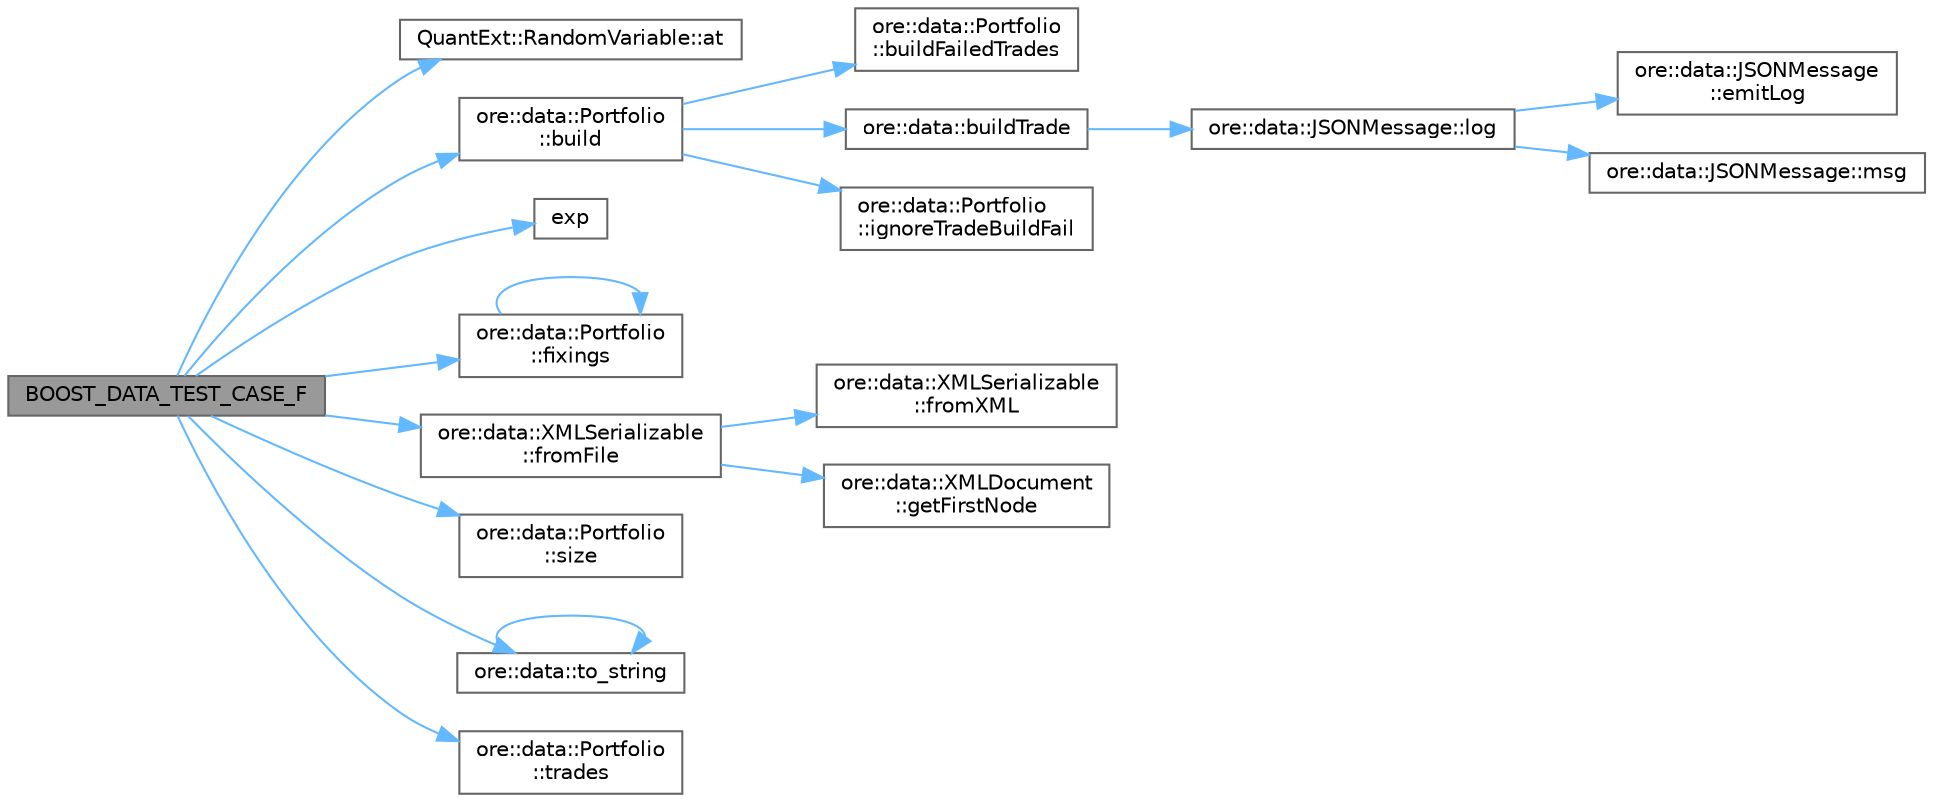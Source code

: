 digraph "BOOST_DATA_TEST_CASE_F"
{
 // INTERACTIVE_SVG=YES
 // LATEX_PDF_SIZE
  bgcolor="transparent";
  edge [fontname=Helvetica,fontsize=10,labelfontname=Helvetica,labelfontsize=10];
  node [fontname=Helvetica,fontsize=10,shape=box,height=0.2,width=0.4];
  rankdir="LR";
  Node1 [label="BOOST_DATA_TEST_CASE_F",height=0.2,width=0.4,color="gray40", fillcolor="grey60", style="filled", fontcolor="black",tooltip=" "];
  Node1 -> Node2 [color="steelblue1",style="solid"];
  Node2 [label="QuantExt::RandomVariable::at",height=0.2,width=0.4,color="grey40", fillcolor="white", style="filled",URL="C:/dev/ORE/documentation/QuantExt/doc/quantext.tag$struct_quant_ext_1_1_random_variable.html#a52b7b894964a2a061ce79c386c3e3e8f",tooltip=" "];
  Node1 -> Node3 [color="steelblue1",style="solid"];
  Node3 [label="ore::data::Portfolio\l::build",height=0.2,width=0.4,color="grey40", fillcolor="white", style="filled",URL="$classore_1_1data_1_1_portfolio.html#a78b7a46465ae740388a7061e932a1f26",tooltip="Call build on all trades in the portfolio, the context is included in error messages."];
  Node3 -> Node4 [color="steelblue1",style="solid"];
  Node4 [label="ore::data::Portfolio\l::buildFailedTrades",height=0.2,width=0.4,color="grey40", fillcolor="white", style="filled",URL="$classore_1_1data_1_1_portfolio.html#aa132f7e3db9728b12a14c975c9714c58",tooltip="Does this portfolio build failed trades?"];
  Node3 -> Node5 [color="steelblue1",style="solid"];
  Node5 [label="ore::data::buildTrade",height=0.2,width=0.4,color="grey40", fillcolor="white", style="filled",URL="$namespaceore_1_1data.html#a4189e2c4ca70a4330840992fb570b3b1",tooltip=" "];
  Node5 -> Node6 [color="steelblue1",style="solid"];
  Node6 [label="ore::data::JSONMessage::log",height=0.2,width=0.4,color="grey40", fillcolor="white", style="filled",URL="$classore_1_1data_1_1_j_s_o_n_message.html#a5e21eca2668ed948bdc409b19a78e5bb",tooltip="generate Boost log record to pass to corresponding sinks"];
  Node6 -> Node7 [color="steelblue1",style="solid"];
  Node7 [label="ore::data::JSONMessage\l::emitLog",height=0.2,width=0.4,color="grey40", fillcolor="white", style="filled",URL="$classore_1_1data_1_1_j_s_o_n_message.html#a6a9077605df871e6e961dd0099645b35",tooltip="generate Boost log record - this method is called by log()"];
  Node6 -> Node8 [color="steelblue1",style="solid"];
  Node8 [label="ore::data::JSONMessage::msg",height=0.2,width=0.4,color="grey40", fillcolor="white", style="filled",URL="$classore_1_1data_1_1_j_s_o_n_message.html#a39f83a0ab38c425a8844c8892b93d69e",tooltip="return a std::string for the log file"];
  Node3 -> Node9 [color="steelblue1",style="solid"];
  Node9 [label="ore::data::Portfolio\l::ignoreTradeBuildFail",height=0.2,width=0.4,color="grey40", fillcolor="white", style="filled",URL="$classore_1_1data_1_1_portfolio.html#a7687577d15ee357689a1b7c947cebb67",tooltip="Keep trade in the portfolio even after build fail."];
  Node1 -> Node10 [color="steelblue1",style="solid"];
  Node10 [label="exp",height=0.2,width=0.4,color="grey40", fillcolor="white", style="filled",URL="C:/dev/ORE/documentation/QuantExt/doc/quantext.tag$namespace_quant_ext.html#a11171c842d01ffacc4ec522e398070a9",tooltip=" "];
  Node1 -> Node11 [color="steelblue1",style="solid"];
  Node11 [label="ore::data::Portfolio\l::fixings",height=0.2,width=0.4,color="grey40", fillcolor="white", style="filled",URL="$classore_1_1data_1_1_portfolio.html#a2ed33909046227b812c8b6cd9bc44276",tooltip=" "];
  Node11 -> Node11 [color="steelblue1",style="solid"];
  Node1 -> Node12 [color="steelblue1",style="solid"];
  Node12 [label="ore::data::XMLSerializable\l::fromFile",height=0.2,width=0.4,color="grey40", fillcolor="white", style="filled",URL="$classore_1_1data_1_1_x_m_l_serializable.html#ac3ac11cf6a3155713cea6a1a67e2b64d",tooltip=" "];
  Node12 -> Node13 [color="steelblue1",style="solid"];
  Node13 [label="ore::data::XMLSerializable\l::fromXML",height=0.2,width=0.4,color="grey40", fillcolor="white", style="filled",URL="$classore_1_1data_1_1_x_m_l_serializable.html#a52f896048a4e04b36fcfc8fa3de6a9b4",tooltip=" "];
  Node12 -> Node14 [color="steelblue1",style="solid"];
  Node14 [label="ore::data::XMLDocument\l::getFirstNode",height=0.2,width=0.4,color="grey40", fillcolor="white", style="filled",URL="$classore_1_1data_1_1_x_m_l_document.html#adc51f551b19a2cabd09440c56d4119d6",tooltip=" "];
  Node1 -> Node15 [color="steelblue1",style="solid"];
  Node15 [label="ore::data::Portfolio\l::size",height=0.2,width=0.4,color="grey40", fillcolor="white", style="filled",URL="$classore_1_1data_1_1_portfolio.html#a48b90275c7bccf5822418ef47bb922ee",tooltip="Portfolio size."];
  Node1 -> Node16 [color="steelblue1",style="solid"];
  Node16 [label="ore::data::to_string",height=0.2,width=0.4,color="grey40", fillcolor="white", style="filled",URL="$namespaceore_1_1data.html#a86651dfeb5c18ee891f7a4734d8cf455",tooltip=" "];
  Node16 -> Node16 [color="steelblue1",style="solid"];
  Node1 -> Node17 [color="steelblue1",style="solid"];
  Node17 [label="ore::data::Portfolio\l::trades",height=0.2,width=0.4,color="grey40", fillcolor="white", style="filled",URL="$classore_1_1data_1_1_portfolio.html#a1688e87b84477c3bd5d58fa19c147077",tooltip="Return the map tradeId -> trade."];
}
